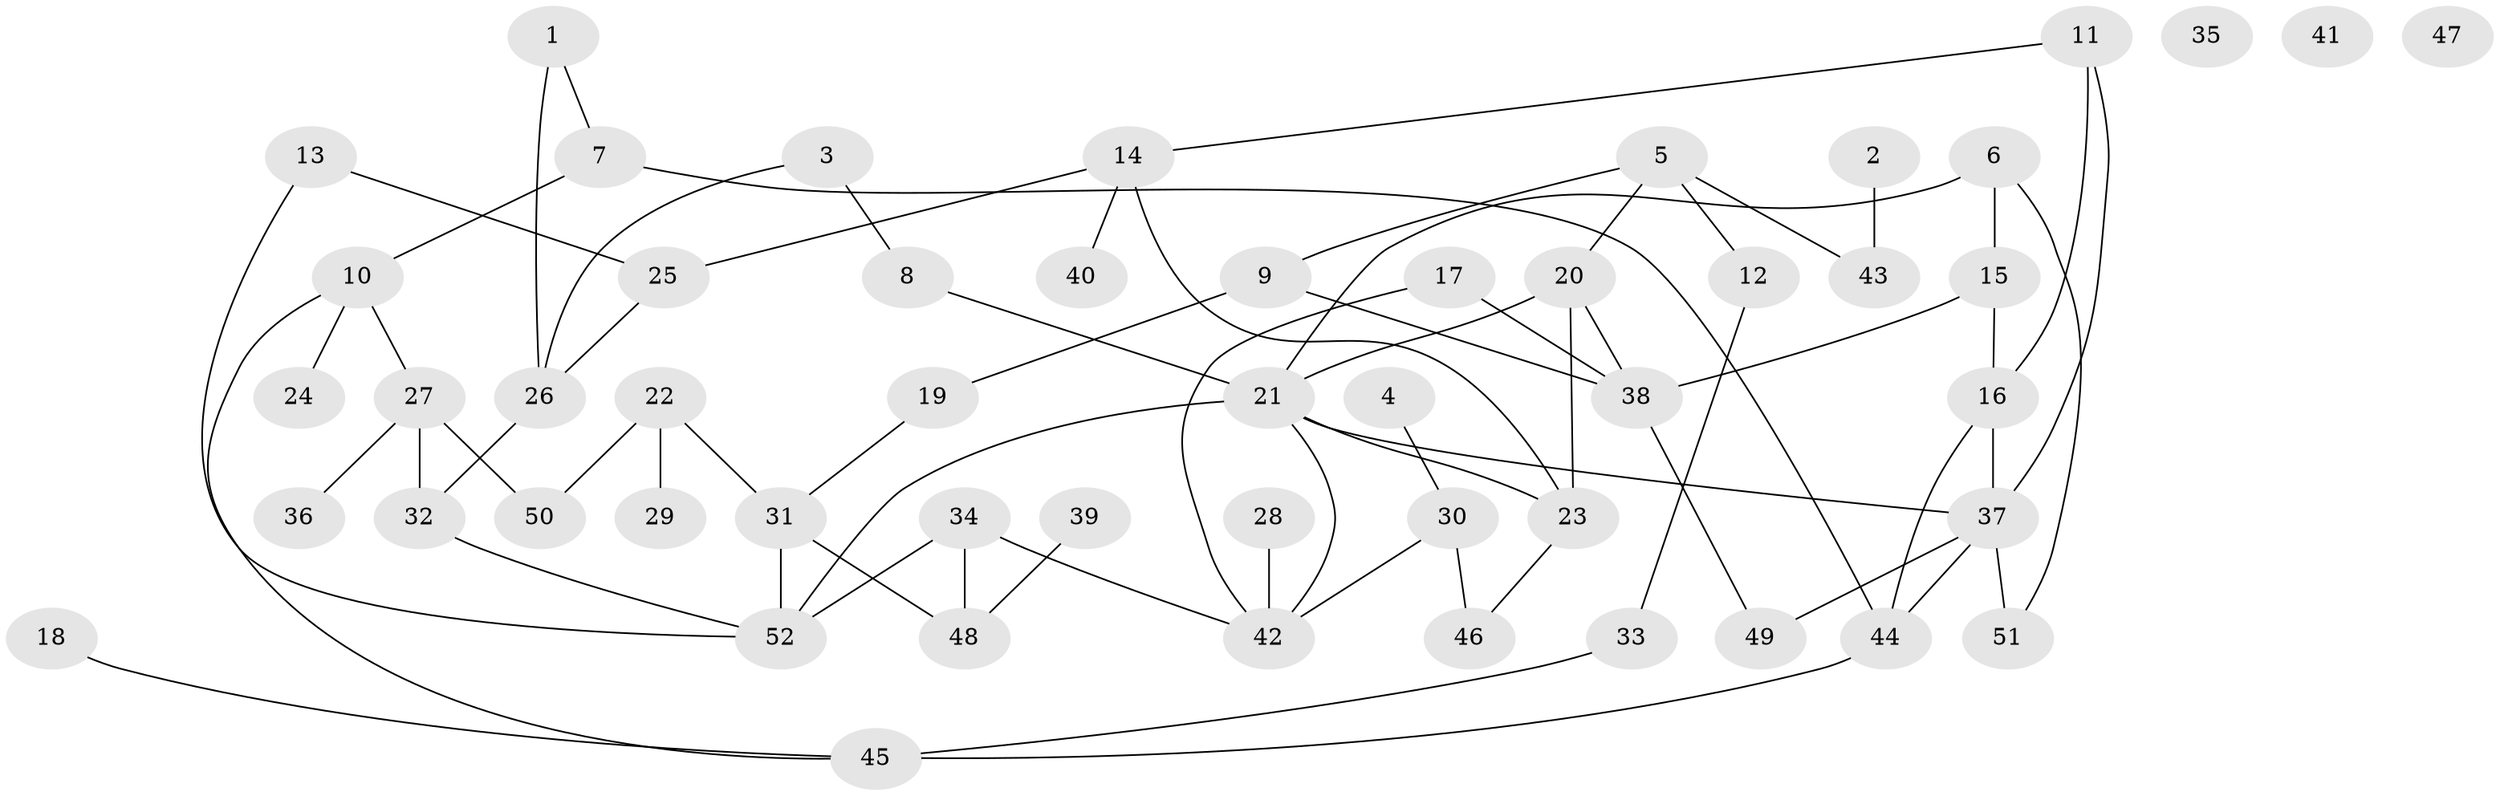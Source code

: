 // coarse degree distribution, {4: 0.21739130434782608, 3: 0.34782608695652173, 9: 0.043478260869565216, 2: 0.21739130434782608, 5: 0.08695652173913043, 1: 0.043478260869565216, 6: 0.043478260869565216}
// Generated by graph-tools (version 1.1) at 2025/35/03/04/25 23:35:51]
// undirected, 52 vertices, 70 edges
graph export_dot {
  node [color=gray90,style=filled];
  1;
  2;
  3;
  4;
  5;
  6;
  7;
  8;
  9;
  10;
  11;
  12;
  13;
  14;
  15;
  16;
  17;
  18;
  19;
  20;
  21;
  22;
  23;
  24;
  25;
  26;
  27;
  28;
  29;
  30;
  31;
  32;
  33;
  34;
  35;
  36;
  37;
  38;
  39;
  40;
  41;
  42;
  43;
  44;
  45;
  46;
  47;
  48;
  49;
  50;
  51;
  52;
  1 -- 7;
  1 -- 26;
  2 -- 43;
  3 -- 8;
  3 -- 26;
  4 -- 30;
  5 -- 9;
  5 -- 12;
  5 -- 20;
  5 -- 43;
  6 -- 15;
  6 -- 21;
  6 -- 51;
  7 -- 10;
  7 -- 44;
  8 -- 21;
  9 -- 19;
  9 -- 38;
  10 -- 24;
  10 -- 27;
  10 -- 45;
  11 -- 14;
  11 -- 16;
  11 -- 37;
  12 -- 33;
  13 -- 25;
  13 -- 52;
  14 -- 23;
  14 -- 25;
  14 -- 40;
  15 -- 16;
  15 -- 38;
  16 -- 37;
  16 -- 44;
  17 -- 38;
  17 -- 42;
  18 -- 45;
  19 -- 31;
  20 -- 21;
  20 -- 23;
  20 -- 38;
  21 -- 23;
  21 -- 37;
  21 -- 42;
  21 -- 52;
  22 -- 29;
  22 -- 31;
  22 -- 50;
  23 -- 46;
  25 -- 26;
  26 -- 32;
  27 -- 32;
  27 -- 36;
  27 -- 50;
  28 -- 42;
  30 -- 42;
  30 -- 46;
  31 -- 48;
  31 -- 52;
  32 -- 52;
  33 -- 45;
  34 -- 42;
  34 -- 48;
  34 -- 52;
  37 -- 44;
  37 -- 49;
  37 -- 51;
  38 -- 49;
  39 -- 48;
  44 -- 45;
}
